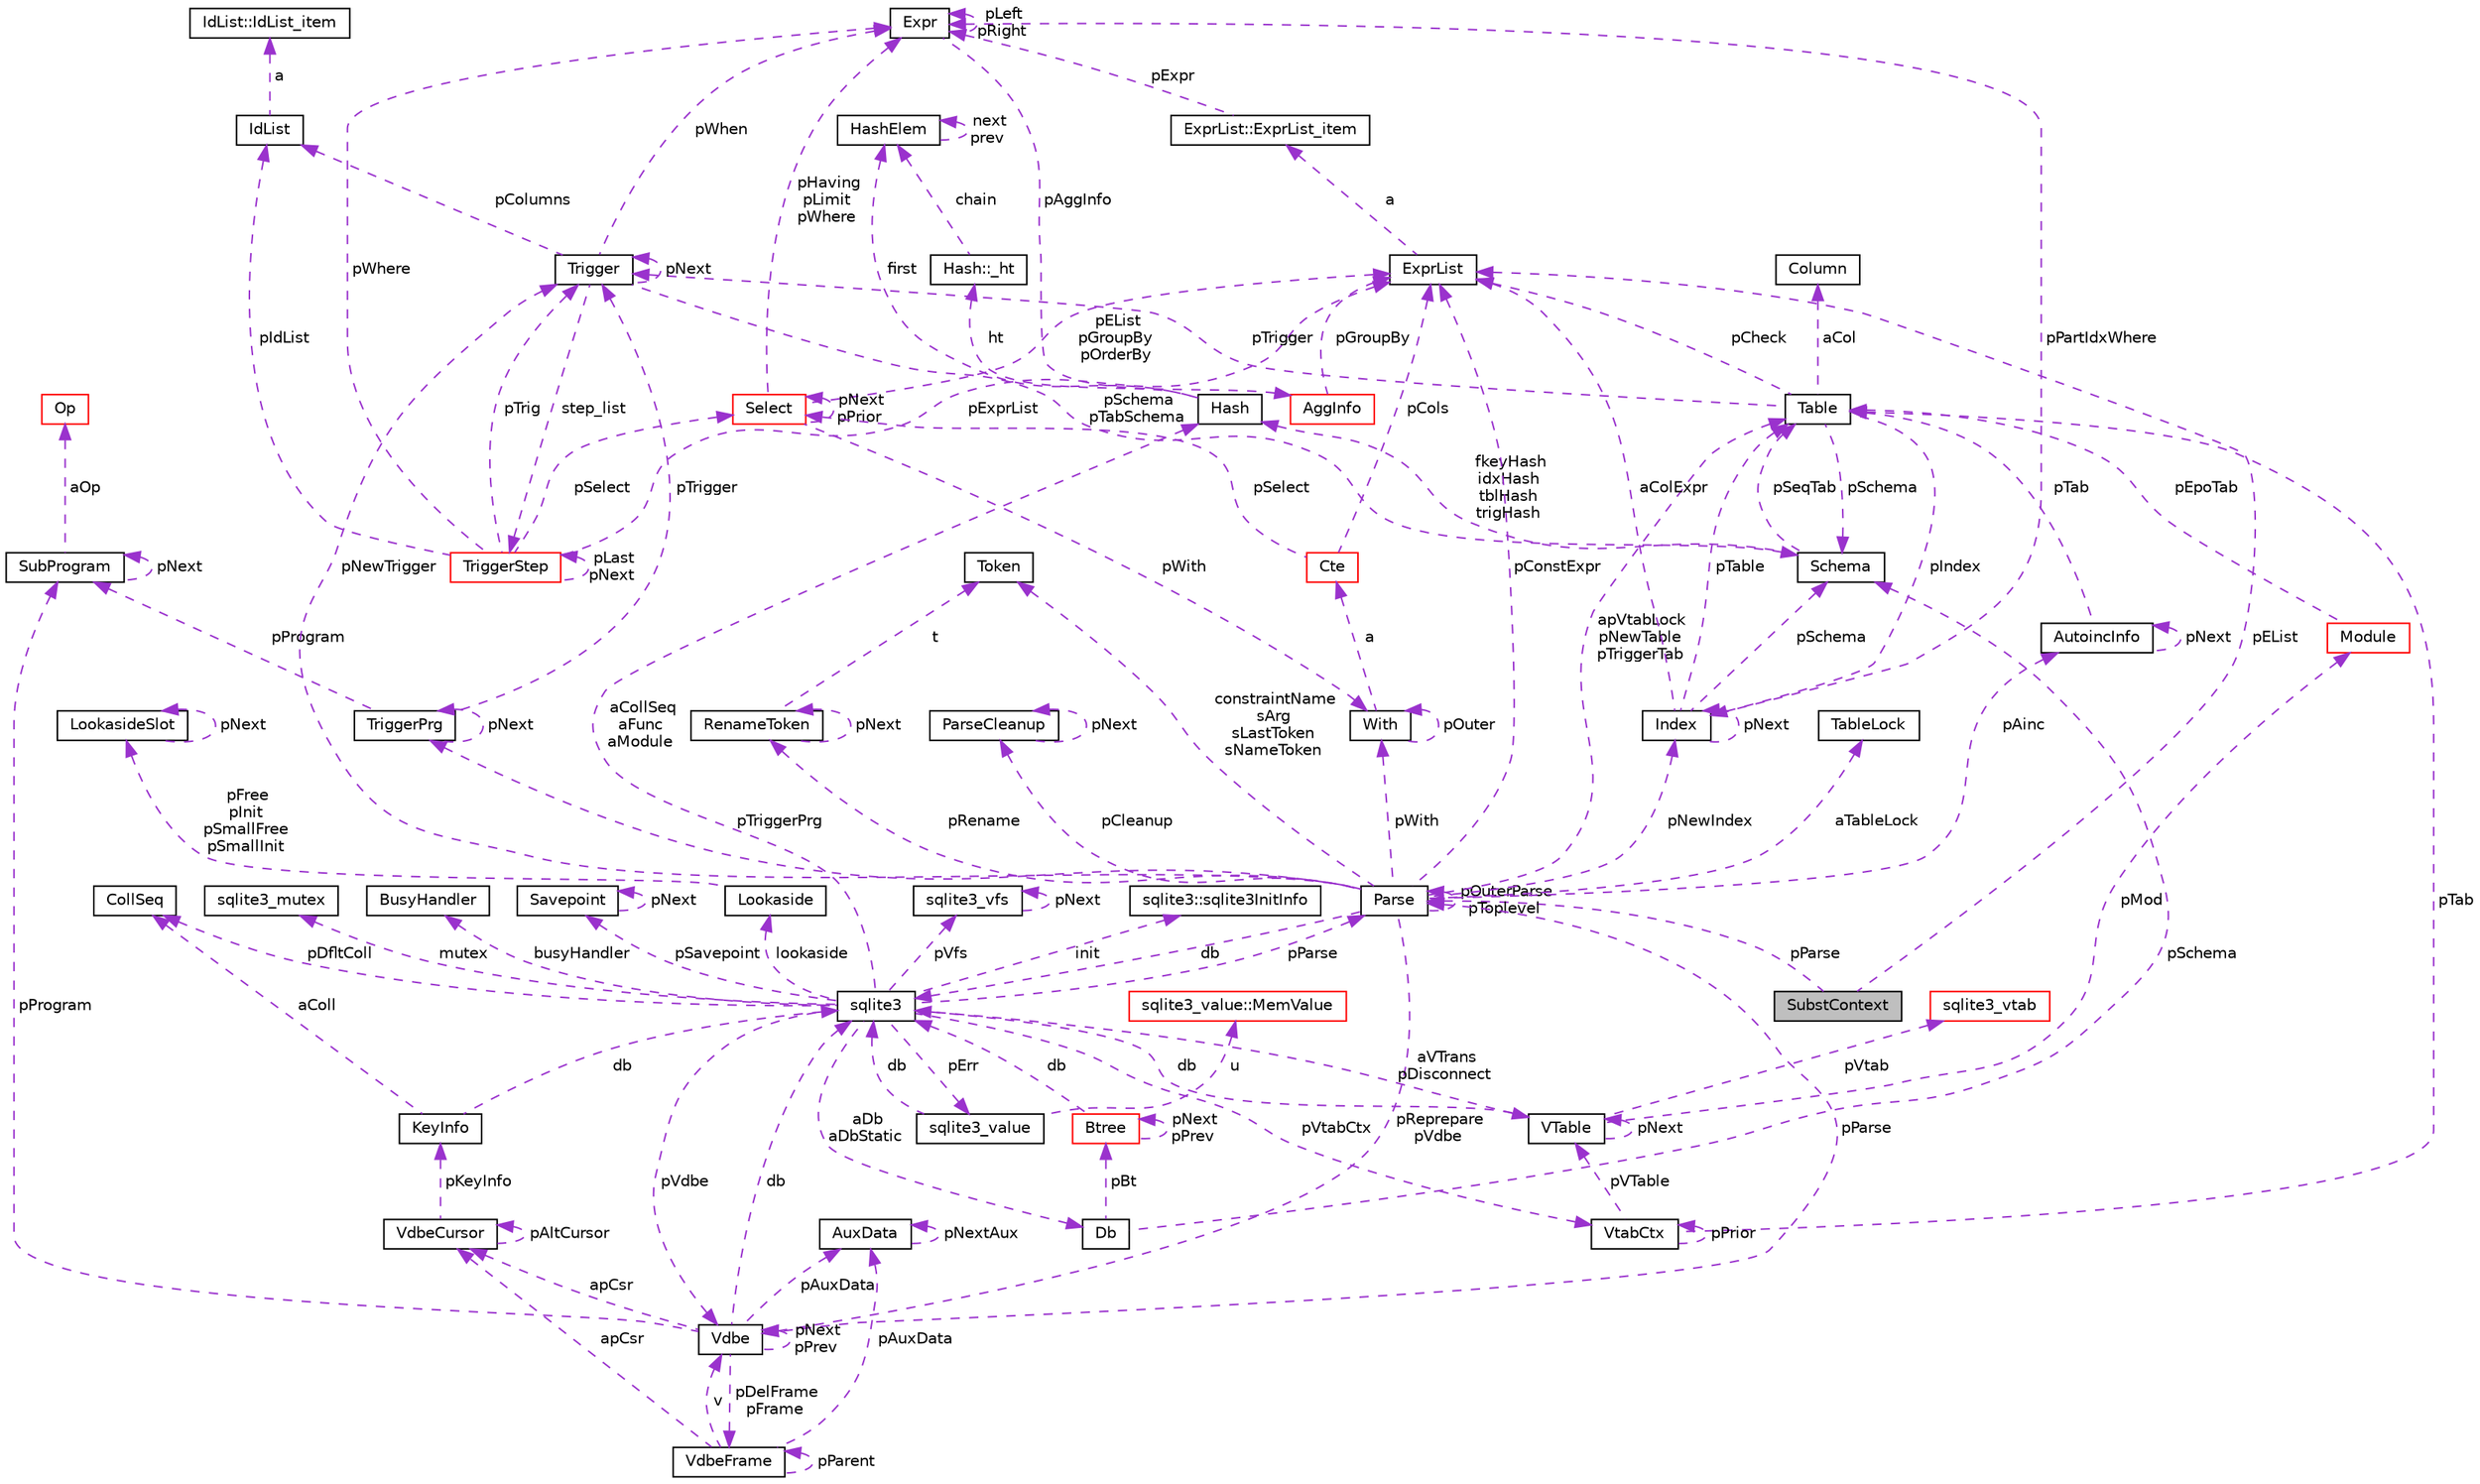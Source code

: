 digraph "SubstContext"
{
 // LATEX_PDF_SIZE
  edge [fontname="Helvetica",fontsize="10",labelfontname="Helvetica",labelfontsize="10"];
  node [fontname="Helvetica",fontsize="10",shape=record];
  Node1 [label="SubstContext",height=0.2,width=0.4,color="black", fillcolor="grey75", style="filled", fontcolor="black",tooltip=" "];
  Node2 -> Node1 [dir="back",color="darkorchid3",fontsize="10",style="dashed",label=" pParse" ,fontname="Helvetica"];
  Node2 [label="Parse",height=0.2,width=0.4,color="black", fillcolor="white", style="filled",URL="$db/d1b/sqlite3_8c.html#db/dbb/structParse",tooltip=" "];
  Node3 -> Node2 [dir="back",color="darkorchid3",fontsize="10",style="dashed",label=" db" ,fontname="Helvetica"];
  Node3 [label="sqlite3",height=0.2,width=0.4,color="black", fillcolor="white", style="filled",URL="$d9/dcd/structsqlite3.html",tooltip=" "];
  Node4 -> Node3 [dir="back",color="darkorchid3",fontsize="10",style="dashed",label=" pVfs" ,fontname="Helvetica"];
  Node4 [label="sqlite3_vfs",height=0.2,width=0.4,color="black", fillcolor="white", style="filled",URL="$d3/d36/structsqlite3__vfs.html",tooltip=" "];
  Node4 -> Node4 [dir="back",color="darkorchid3",fontsize="10",style="dashed",label=" pNext" ,fontname="Helvetica"];
  Node5 -> Node3 [dir="back",color="darkorchid3",fontsize="10",style="dashed",label=" pVdbe" ,fontname="Helvetica"];
  Node5 [label="Vdbe",height=0.2,width=0.4,color="black", fillcolor="white", style="filled",URL="$db/d1b/sqlite3_8c.html#de/d53/structVdbe",tooltip=" "];
  Node3 -> Node5 [dir="back",color="darkorchid3",fontsize="10",style="dashed",label=" db" ,fontname="Helvetica"];
  Node5 -> Node5 [dir="back",color="darkorchid3",fontsize="10",style="dashed",label=" pNext\npPrev" ,fontname="Helvetica"];
  Node2 -> Node5 [dir="back",color="darkorchid3",fontsize="10",style="dashed",label=" pParse" ,fontname="Helvetica"];
  Node6 -> Node5 [dir="back",color="darkorchid3",fontsize="10",style="dashed",label=" apCsr" ,fontname="Helvetica"];
  Node6 [label="VdbeCursor",height=0.2,width=0.4,color="black", fillcolor="white", style="filled",URL="$db/d1b/sqlite3_8c.html#d0/dd5/structVdbeCursor",tooltip=" "];
  Node6 -> Node6 [dir="back",color="darkorchid3",fontsize="10",style="dashed",label=" pAltCursor" ,fontname="Helvetica"];
  Node7 -> Node6 [dir="back",color="darkorchid3",fontsize="10",style="dashed",label=" pKeyInfo" ,fontname="Helvetica"];
  Node7 [label="KeyInfo",height=0.2,width=0.4,color="black", fillcolor="white", style="filled",URL="$db/d1b/sqlite3_8c.html#d2/d51/structKeyInfo",tooltip=" "];
  Node3 -> Node7 [dir="back",color="darkorchid3",fontsize="10",style="dashed",label=" db" ,fontname="Helvetica"];
  Node8 -> Node7 [dir="back",color="darkorchid3",fontsize="10",style="dashed",label=" aColl" ,fontname="Helvetica"];
  Node8 [label="CollSeq",height=0.2,width=0.4,color="black", fillcolor="white", style="filled",URL="$d1/d4e/structCollSeq.html",tooltip=" "];
  Node9 -> Node5 [dir="back",color="darkorchid3",fontsize="10",style="dashed",label=" pDelFrame\npFrame" ,fontname="Helvetica"];
  Node9 [label="VdbeFrame",height=0.2,width=0.4,color="black", fillcolor="white", style="filled",URL="$db/d1b/sqlite3_8c.html#df/db1/structVdbeFrame",tooltip=" "];
  Node5 -> Node9 [dir="back",color="darkorchid3",fontsize="10",style="dashed",label=" v" ,fontname="Helvetica"];
  Node9 -> Node9 [dir="back",color="darkorchid3",fontsize="10",style="dashed",label=" pParent" ,fontname="Helvetica"];
  Node6 -> Node9 [dir="back",color="darkorchid3",fontsize="10",style="dashed",label=" apCsr" ,fontname="Helvetica"];
  Node10 -> Node9 [dir="back",color="darkorchid3",fontsize="10",style="dashed",label=" pAuxData" ,fontname="Helvetica"];
  Node10 [label="AuxData",height=0.2,width=0.4,color="black", fillcolor="white", style="filled",URL="$d7/d4c/structAuxData.html",tooltip=" "];
  Node10 -> Node10 [dir="back",color="darkorchid3",fontsize="10",style="dashed",label=" pNextAux" ,fontname="Helvetica"];
  Node11 -> Node5 [dir="back",color="darkorchid3",fontsize="10",style="dashed",label=" pProgram" ,fontname="Helvetica"];
  Node11 [label="SubProgram",height=0.2,width=0.4,color="black", fillcolor="white", style="filled",URL="$db/d1b/sqlite3_8c.html#de/d7a/structSubProgram",tooltip=" "];
  Node12 -> Node11 [dir="back",color="darkorchid3",fontsize="10",style="dashed",label=" aOp" ,fontname="Helvetica"];
  Node12 [label="Op",height=0.2,width=0.4,color="red", fillcolor="white", style="filled",URL="$db/d1b/sqlite3_8c.html#d5/d1d/structVdbeOp",tooltip=" "];
  Node11 -> Node11 [dir="back",color="darkorchid3",fontsize="10",style="dashed",label=" pNext" ,fontname="Helvetica"];
  Node10 -> Node5 [dir="back",color="darkorchid3",fontsize="10",style="dashed",label=" pAuxData" ,fontname="Helvetica"];
  Node8 -> Node3 [dir="back",color="darkorchid3",fontsize="10",style="dashed",label=" pDfltColl" ,fontname="Helvetica"];
  Node47 -> Node3 [dir="back",color="darkorchid3",fontsize="10",style="dashed",label=" mutex" ,fontname="Helvetica"];
  Node47 [label="sqlite3_mutex",height=0.2,width=0.4,color="black", fillcolor="white", style="filled",URL="$db/d1b/sqlite3_8c.html#d5/d3c/structsqlite3__mutex",tooltip=" "];
  Node48 -> Node3 [dir="back",color="darkorchid3",fontsize="10",style="dashed",label=" aDb\naDbStatic" ,fontname="Helvetica"];
  Node48 [label="Db",height=0.2,width=0.4,color="black", fillcolor="white", style="filled",URL="$db/d1b/sqlite3_8c.html#d2/d6b/structDb",tooltip=" "];
  Node49 -> Node48 [dir="back",color="darkorchid3",fontsize="10",style="dashed",label=" pBt" ,fontname="Helvetica"];
  Node49 [label="Btree",height=0.2,width=0.4,color="red", fillcolor="white", style="filled",URL="$db/d1b/sqlite3_8c.html#dd/db3/structBtree",tooltip=" "];
  Node3 -> Node49 [dir="back",color="darkorchid3",fontsize="10",style="dashed",label=" db" ,fontname="Helvetica"];
  Node49 -> Node49 [dir="back",color="darkorchid3",fontsize="10",style="dashed",label=" pNext\npPrev" ,fontname="Helvetica"];
  Node24 -> Node48 [dir="back",color="darkorchid3",fontsize="10",style="dashed",label=" pSchema" ,fontname="Helvetica"];
  Node24 [label="Schema",height=0.2,width=0.4,color="black", fillcolor="white", style="filled",URL="$db/d1b/sqlite3_8c.html#d8/db0/structSchema",tooltip=" "];
  Node25 -> Node24 [dir="back",color="darkorchid3",fontsize="10",style="dashed",label=" fkeyHash\nidxHash\ntblHash\ntrigHash" ,fontname="Helvetica"];
  Node25 [label="Hash",height=0.2,width=0.4,color="black", fillcolor="white", style="filled",URL="$db/d1b/sqlite3_8c.html#d1/dbe/structHash",tooltip=" "];
  Node26 -> Node25 [dir="back",color="darkorchid3",fontsize="10",style="dashed",label=" first" ,fontname="Helvetica"];
  Node26 [label="HashElem",height=0.2,width=0.4,color="black", fillcolor="white", style="filled",URL="$db/d1b/sqlite3_8c.html#da/d21/structHashElem",tooltip=" "];
  Node26 -> Node26 [dir="back",color="darkorchid3",fontsize="10",style="dashed",label=" next\nprev" ,fontname="Helvetica"];
  Node27 -> Node25 [dir="back",color="darkorchid3",fontsize="10",style="dashed",label=" ht" ,fontname="Helvetica"];
  Node27 [label="Hash::_ht",height=0.2,width=0.4,color="black", fillcolor="white", style="filled",URL="$db/d1b/sqlite3_8c.html#d7/d1f/structHash_1_1__ht",tooltip=" "];
  Node26 -> Node27 [dir="back",color="darkorchid3",fontsize="10",style="dashed",label=" chain" ,fontname="Helvetica"];
  Node21 -> Node24 [dir="back",color="darkorchid3",fontsize="10",style="dashed",label=" pSeqTab" ,fontname="Helvetica"];
  Node21 [label="Table",height=0.2,width=0.4,color="black", fillcolor="white", style="filled",URL="$db/d1b/sqlite3_8c.html#dc/dcb/structTable",tooltip=" "];
  Node22 -> Node21 [dir="back",color="darkorchid3",fontsize="10",style="dashed",label=" aCol" ,fontname="Helvetica"];
  Node22 [label="Column",height=0.2,width=0.4,color="black", fillcolor="white", style="filled",URL="$db/d1b/sqlite3_8c.html#dc/dc1/structColumn",tooltip=" "];
  Node23 -> Node21 [dir="back",color="darkorchid3",fontsize="10",style="dashed",label=" pIndex" ,fontname="Helvetica"];
  Node23 [label="Index",height=0.2,width=0.4,color="black", fillcolor="white", style="filled",URL="$db/d1b/sqlite3_8c.html#df/d86/structIndex",tooltip=" "];
  Node21 -> Node23 [dir="back",color="darkorchid3",fontsize="10",style="dashed",label=" pTable" ,fontname="Helvetica"];
  Node23 -> Node23 [dir="back",color="darkorchid3",fontsize="10",style="dashed",label=" pNext" ,fontname="Helvetica"];
  Node24 -> Node23 [dir="back",color="darkorchid3",fontsize="10",style="dashed",label=" pSchema" ,fontname="Helvetica"];
  Node28 -> Node23 [dir="back",color="darkorchid3",fontsize="10",style="dashed",label=" pPartIdxWhere" ,fontname="Helvetica"];
  Node28 [label="Expr",height=0.2,width=0.4,color="black", fillcolor="white", style="filled",URL="$db/d1b/sqlite3_8c.html#d4/dfb/structExpr",tooltip=" "];
  Node28 -> Node28 [dir="back",color="darkorchid3",fontsize="10",style="dashed",label=" pLeft\npRight" ,fontname="Helvetica"];
  Node29 -> Node28 [dir="back",color="darkorchid3",fontsize="10",style="dashed",label=" pAggInfo" ,fontname="Helvetica"];
  Node29 [label="AggInfo",height=0.2,width=0.4,color="red", fillcolor="white", style="filled",URL="$db/d1b/sqlite3_8c.html#d2/dc8/structAggInfo",tooltip=" "];
  Node30 -> Node29 [dir="back",color="darkorchid3",fontsize="10",style="dashed",label=" pGroupBy" ,fontname="Helvetica"];
  Node30 [label="ExprList",height=0.2,width=0.4,color="black", fillcolor="white", style="filled",URL="$db/d1b/sqlite3_8c.html#d5/d5c/structExprList",tooltip=" "];
  Node31 -> Node30 [dir="back",color="darkorchid3",fontsize="10",style="dashed",label=" a" ,fontname="Helvetica"];
  Node31 [label="ExprList::ExprList_item",height=0.2,width=0.4,color="black", fillcolor="white", style="filled",URL="$db/d1b/sqlite3_8c.html#d8/dae/structExprList_1_1ExprList__item",tooltip=" "];
  Node28 -> Node31 [dir="back",color="darkorchid3",fontsize="10",style="dashed",label=" pExpr" ,fontname="Helvetica"];
  Node30 -> Node23 [dir="back",color="darkorchid3",fontsize="10",style="dashed",label=" aColExpr" ,fontname="Helvetica"];
  Node30 -> Node21 [dir="back",color="darkorchid3",fontsize="10",style="dashed",label=" pCheck" ,fontname="Helvetica"];
  Node34 -> Node21 [dir="back",color="darkorchid3",fontsize="10",style="dashed",label=" pTrigger" ,fontname="Helvetica"];
  Node34 [label="Trigger",height=0.2,width=0.4,color="black", fillcolor="white", style="filled",URL="$db/d1b/sqlite3_8c.html#dc/d15/structTrigger",tooltip=" "];
  Node28 -> Node34 [dir="back",color="darkorchid3",fontsize="10",style="dashed",label=" pWhen" ,fontname="Helvetica"];
  Node35 -> Node34 [dir="back",color="darkorchid3",fontsize="10",style="dashed",label=" pColumns" ,fontname="Helvetica"];
  Node35 [label="IdList",height=0.2,width=0.4,color="black", fillcolor="white", style="filled",URL="$db/d1b/sqlite3_8c.html#da/d69/structIdList",tooltip=" "];
  Node36 -> Node35 [dir="back",color="darkorchid3",fontsize="10",style="dashed",label=" a" ,fontname="Helvetica"];
  Node36 [label="IdList::IdList_item",height=0.2,width=0.4,color="black", fillcolor="white", style="filled",URL="$db/d1b/sqlite3_8c.html#d4/dc3/structIdList_1_1IdList__item",tooltip=" "];
  Node24 -> Node34 [dir="back",color="darkorchid3",fontsize="10",style="dashed",label=" pSchema\npTabSchema" ,fontname="Helvetica"];
  Node37 -> Node34 [dir="back",color="darkorchid3",fontsize="10",style="dashed",label=" step_list" ,fontname="Helvetica"];
  Node37 [label="TriggerStep",height=0.2,width=0.4,color="red", fillcolor="white", style="filled",URL="$db/d1b/sqlite3_8c.html#d5/da5/structTriggerStep",tooltip=" "];
  Node34 -> Node37 [dir="back",color="darkorchid3",fontsize="10",style="dashed",label=" pTrig" ,fontname="Helvetica"];
  Node38 -> Node37 [dir="back",color="darkorchid3",fontsize="10",style="dashed",label=" pSelect" ,fontname="Helvetica"];
  Node38 [label="Select",height=0.2,width=0.4,color="red", fillcolor="white", style="filled",URL="$db/d1b/sqlite3_8c.html#dd/d39/structSelect",tooltip=" "];
  Node30 -> Node38 [dir="back",color="darkorchid3",fontsize="10",style="dashed",label=" pEList\npGroupBy\npOrderBy" ,fontname="Helvetica"];
  Node28 -> Node38 [dir="back",color="darkorchid3",fontsize="10",style="dashed",label=" pHaving\npLimit\npWhere" ,fontname="Helvetica"];
  Node38 -> Node38 [dir="back",color="darkorchid3",fontsize="10",style="dashed",label=" pNext\npPrior" ,fontname="Helvetica"];
  Node41 -> Node38 [dir="back",color="darkorchid3",fontsize="10",style="dashed",label=" pWith" ,fontname="Helvetica"];
  Node41 [label="With",height=0.2,width=0.4,color="black", fillcolor="white", style="filled",URL="$db/d1b/sqlite3_8c.html#df/d70/structWith",tooltip=" "];
  Node41 -> Node41 [dir="back",color="darkorchid3",fontsize="10",style="dashed",label=" pOuter" ,fontname="Helvetica"];
  Node42 -> Node41 [dir="back",color="darkorchid3",fontsize="10",style="dashed",label=" a" ,fontname="Helvetica"];
  Node42 [label="Cte",height=0.2,width=0.4,color="red", fillcolor="white", style="filled",URL="$db/d1b/sqlite3_8c.html#da/dbd/structCte",tooltip=" "];
  Node30 -> Node42 [dir="back",color="darkorchid3",fontsize="10",style="dashed",label=" pCols" ,fontname="Helvetica"];
  Node38 -> Node42 [dir="back",color="darkorchid3",fontsize="10",style="dashed",label=" pSelect" ,fontname="Helvetica"];
  Node28 -> Node37 [dir="back",color="darkorchid3",fontsize="10",style="dashed",label=" pWhere" ,fontname="Helvetica"];
  Node30 -> Node37 [dir="back",color="darkorchid3",fontsize="10",style="dashed",label=" pExprList" ,fontname="Helvetica"];
  Node35 -> Node37 [dir="back",color="darkorchid3",fontsize="10",style="dashed",label=" pIdList" ,fontname="Helvetica"];
  Node37 -> Node37 [dir="back",color="darkorchid3",fontsize="10",style="dashed",label=" pLast\npNext" ,fontname="Helvetica"];
  Node34 -> Node34 [dir="back",color="darkorchid3",fontsize="10",style="dashed",label=" pNext" ,fontname="Helvetica"];
  Node24 -> Node21 [dir="back",color="darkorchid3",fontsize="10",style="dashed",label=" pSchema" ,fontname="Helvetica"];
  Node66 -> Node3 [dir="back",color="darkorchid3",fontsize="10",style="dashed",label=" init" ,fontname="Helvetica"];
  Node66 [label="sqlite3::sqlite3InitInfo",height=0.2,width=0.4,color="black", fillcolor="white", style="filled",URL="$d9/dcd/structsqlite3.html#df/d52/structsqlite3_1_1sqlite3InitInfo",tooltip=" "];
  Node2 -> Node3 [dir="back",color="darkorchid3",fontsize="10",style="dashed",label=" pParse" ,fontname="Helvetica"];
  Node16 -> Node3 [dir="back",color="darkorchid3",fontsize="10",style="dashed",label=" pErr" ,fontname="Helvetica"];
  Node16 [label="sqlite3_value",height=0.2,width=0.4,color="black", fillcolor="white", style="filled",URL="$d0/d9c/structsqlite3__value.html",tooltip=" "];
  Node17 -> Node16 [dir="back",color="darkorchid3",fontsize="10",style="dashed",label=" u" ,fontname="Helvetica"];
  Node17 [label="sqlite3_value::MemValue",height=0.2,width=0.4,color="red", fillcolor="white", style="filled",URL="$d0/d9c/structsqlite3__value.html#d5/da9/unionsqlite3__value_1_1MemValue",tooltip=" "];
  Node3 -> Node16 [dir="back",color="darkorchid3",fontsize="10",style="dashed",label=" db" ,fontname="Helvetica"];
  Node67 -> Node3 [dir="back",color="darkorchid3",fontsize="10",style="dashed",label=" lookaside" ,fontname="Helvetica"];
  Node67 [label="Lookaside",height=0.2,width=0.4,color="black", fillcolor="white", style="filled",URL="$db/d1b/sqlite3_8c.html#d9/d54/structLookaside",tooltip=" "];
  Node68 -> Node67 [dir="back",color="darkorchid3",fontsize="10",style="dashed",label=" pFree\npInit\npSmallFree\npSmallInit" ,fontname="Helvetica"];
  Node68 [label="LookasideSlot",height=0.2,width=0.4,color="black", fillcolor="white", style="filled",URL="$db/d1b/sqlite3_8c.html#d1/de0/structLookasideSlot",tooltip=" "];
  Node68 -> Node68 [dir="back",color="darkorchid3",fontsize="10",style="dashed",label=" pNext" ,fontname="Helvetica"];
  Node25 -> Node3 [dir="back",color="darkorchid3",fontsize="10",style="dashed",label=" aCollSeq\naFunc\naModule" ,fontname="Helvetica"];
  Node69 -> Node3 [dir="back",color="darkorchid3",fontsize="10",style="dashed",label=" pVtabCtx" ,fontname="Helvetica"];
  Node69 [label="VtabCtx",height=0.2,width=0.4,color="black", fillcolor="white", style="filled",URL="$db/d1b/sqlite3_8c.html#d3/d4f/structVtabCtx",tooltip=" "];
  Node18 -> Node69 [dir="back",color="darkorchid3",fontsize="10",style="dashed",label=" pVTable" ,fontname="Helvetica"];
  Node18 [label="VTable",height=0.2,width=0.4,color="black", fillcolor="white", style="filled",URL="$db/d1b/sqlite3_8c.html#d9/dde/structVTable",tooltip=" "];
  Node3 -> Node18 [dir="back",color="darkorchid3",fontsize="10",style="dashed",label=" db" ,fontname="Helvetica"];
  Node19 -> Node18 [dir="back",color="darkorchid3",fontsize="10",style="dashed",label=" pMod" ,fontname="Helvetica"];
  Node19 [label="Module",height=0.2,width=0.4,color="red", fillcolor="white", style="filled",URL="$d0/dc5/structModule.html",tooltip=" "];
  Node21 -> Node19 [dir="back",color="darkorchid3",fontsize="10",style="dashed",label=" pEpoTab" ,fontname="Helvetica"];
  Node46 -> Node18 [dir="back",color="darkorchid3",fontsize="10",style="dashed",label=" pVtab" ,fontname="Helvetica"];
  Node46 [label="sqlite3_vtab",height=0.2,width=0.4,color="red", fillcolor="white", style="filled",URL="$de/dd3/sqlite3_8h.html#d3/d12/structsqlite3__vtab",tooltip=" "];
  Node18 -> Node18 [dir="back",color="darkorchid3",fontsize="10",style="dashed",label=" pNext" ,fontname="Helvetica"];
  Node21 -> Node69 [dir="back",color="darkorchid3",fontsize="10",style="dashed",label=" pTab" ,fontname="Helvetica"];
  Node69 -> Node69 [dir="back",color="darkorchid3",fontsize="10",style="dashed",label=" pPrior" ,fontname="Helvetica"];
  Node18 -> Node3 [dir="back",color="darkorchid3",fontsize="10",style="dashed",label=" aVTrans\npDisconnect" ,fontname="Helvetica"];
  Node70 -> Node3 [dir="back",color="darkorchid3",fontsize="10",style="dashed",label=" busyHandler" ,fontname="Helvetica"];
  Node70 [label="BusyHandler",height=0.2,width=0.4,color="black", fillcolor="white", style="filled",URL="$dc/d2e/structBusyHandler.html",tooltip=" "];
  Node71 -> Node3 [dir="back",color="darkorchid3",fontsize="10",style="dashed",label=" pSavepoint" ,fontname="Helvetica"];
  Node71 [label="Savepoint",height=0.2,width=0.4,color="black", fillcolor="white", style="filled",URL="$db/d1b/sqlite3_8c.html#d3/d2f/structSavepoint",tooltip=" "];
  Node71 -> Node71 [dir="back",color="darkorchid3",fontsize="10",style="dashed",label=" pNext" ,fontname="Helvetica"];
  Node5 -> Node2 [dir="back",color="darkorchid3",fontsize="10",style="dashed",label=" pReprepare\npVdbe" ,fontname="Helvetica"];
  Node30 -> Node2 [dir="back",color="darkorchid3",fontsize="10",style="dashed",label=" pConstExpr" ,fontname="Helvetica"];
  Node72 -> Node2 [dir="back",color="darkorchid3",fontsize="10",style="dashed",label=" constraintName\nsArg\nsLastToken\nsNameToken" ,fontname="Helvetica"];
  Node72 [label="Token",height=0.2,width=0.4,color="black", fillcolor="white", style="filled",URL="$db/d1b/sqlite3_8c.html#df/dcd/structToken",tooltip=" "];
  Node73 -> Node2 [dir="back",color="darkorchid3",fontsize="10",style="dashed",label=" aTableLock" ,fontname="Helvetica"];
  Node73 [label="TableLock",height=0.2,width=0.4,color="black", fillcolor="white", style="filled",URL="$db/d1b/sqlite3_8c.html#d1/d79/structTableLock",tooltip=" "];
  Node74 -> Node2 [dir="back",color="darkorchid3",fontsize="10",style="dashed",label=" pAinc" ,fontname="Helvetica"];
  Node74 [label="AutoincInfo",height=0.2,width=0.4,color="black", fillcolor="white", style="filled",URL="$db/d1b/sqlite3_8c.html#db/d7b/structAutoincInfo",tooltip=" "];
  Node74 -> Node74 [dir="back",color="darkorchid3",fontsize="10",style="dashed",label=" pNext" ,fontname="Helvetica"];
  Node21 -> Node74 [dir="back",color="darkorchid3",fontsize="10",style="dashed",label=" pTab" ,fontname="Helvetica"];
  Node2 -> Node2 [dir="back",color="darkorchid3",fontsize="10",style="dashed",label=" pOuterParse\npToplevel" ,fontname="Helvetica"];
  Node21 -> Node2 [dir="back",color="darkorchid3",fontsize="10",style="dashed",label=" apVtabLock\npNewTable\npTriggerTab" ,fontname="Helvetica"];
  Node75 -> Node2 [dir="back",color="darkorchid3",fontsize="10",style="dashed",label=" pTriggerPrg" ,fontname="Helvetica"];
  Node75 [label="TriggerPrg",height=0.2,width=0.4,color="black", fillcolor="white", style="filled",URL="$db/d1b/sqlite3_8c.html#d9/d62/structTriggerPrg",tooltip=" "];
  Node34 -> Node75 [dir="back",color="darkorchid3",fontsize="10",style="dashed",label=" pTrigger" ,fontname="Helvetica"];
  Node75 -> Node75 [dir="back",color="darkorchid3",fontsize="10",style="dashed",label=" pNext" ,fontname="Helvetica"];
  Node11 -> Node75 [dir="back",color="darkorchid3",fontsize="10",style="dashed",label=" pProgram" ,fontname="Helvetica"];
  Node76 -> Node2 [dir="back",color="darkorchid3",fontsize="10",style="dashed",label=" pCleanup" ,fontname="Helvetica"];
  Node76 [label="ParseCleanup",height=0.2,width=0.4,color="black", fillcolor="white", style="filled",URL="$de/d52/structParseCleanup.html",tooltip=" "];
  Node76 -> Node76 [dir="back",color="darkorchid3",fontsize="10",style="dashed",label=" pNext" ,fontname="Helvetica"];
  Node23 -> Node2 [dir="back",color="darkorchid3",fontsize="10",style="dashed",label=" pNewIndex" ,fontname="Helvetica"];
  Node34 -> Node2 [dir="back",color="darkorchid3",fontsize="10",style="dashed",label=" pNewTrigger" ,fontname="Helvetica"];
  Node41 -> Node2 [dir="back",color="darkorchid3",fontsize="10",style="dashed",label=" pWith" ,fontname="Helvetica"];
  Node77 -> Node2 [dir="back",color="darkorchid3",fontsize="10",style="dashed",label=" pRename" ,fontname="Helvetica"];
  Node77 [label="RenameToken",height=0.2,width=0.4,color="black", fillcolor="white", style="filled",URL="$db/d1b/sqlite3_8c.html#d7/db5/structRenameToken",tooltip=" "];
  Node72 -> Node77 [dir="back",color="darkorchid3",fontsize="10",style="dashed",label=" t" ,fontname="Helvetica"];
  Node77 -> Node77 [dir="back",color="darkorchid3",fontsize="10",style="dashed",label=" pNext" ,fontname="Helvetica"];
  Node30 -> Node1 [dir="back",color="darkorchid3",fontsize="10",style="dashed",label=" pEList" ,fontname="Helvetica"];
}
